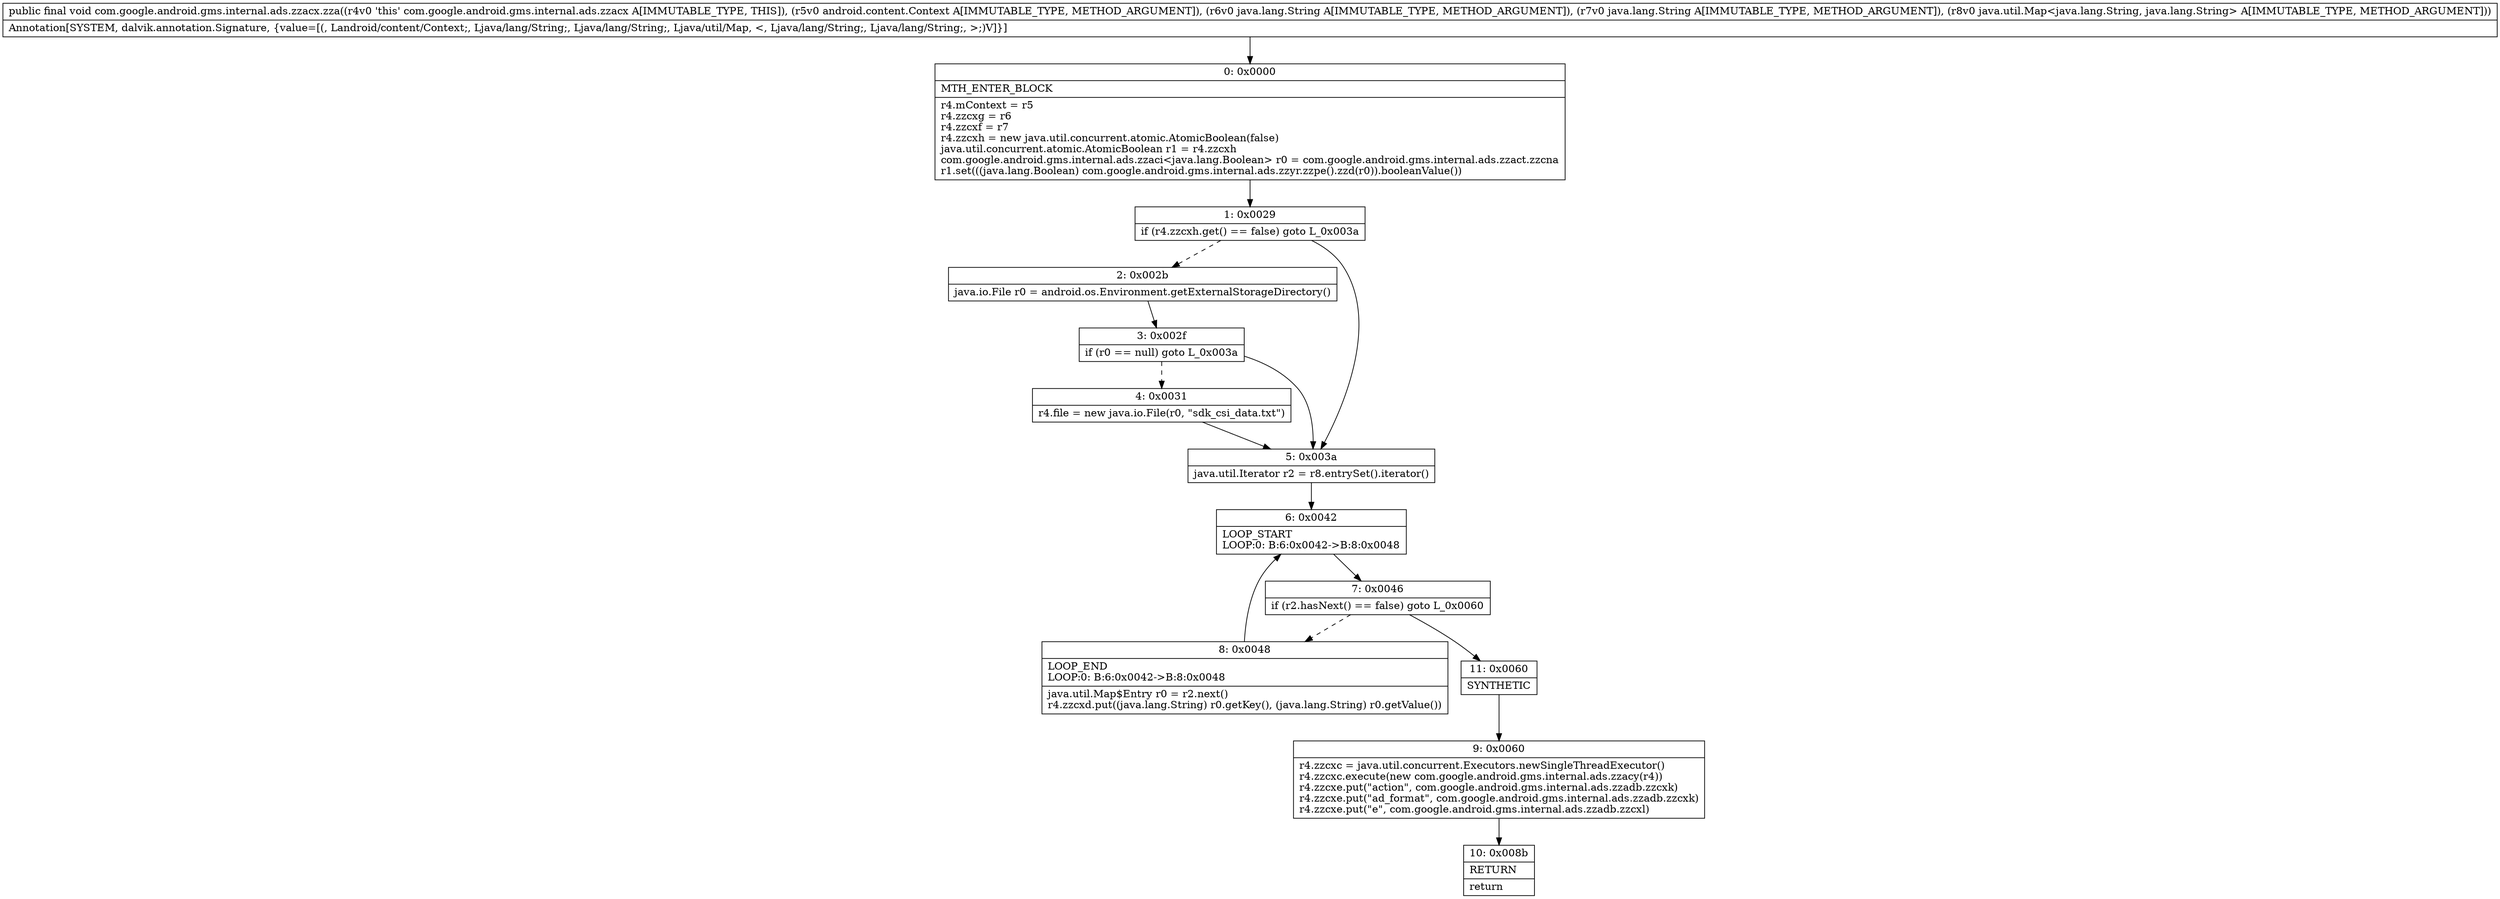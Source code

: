 digraph "CFG forcom.google.android.gms.internal.ads.zzacx.zza(Landroid\/content\/Context;Ljava\/lang\/String;Ljava\/lang\/String;Ljava\/util\/Map;)V" {
Node_0 [shape=record,label="{0\:\ 0x0000|MTH_ENTER_BLOCK\l|r4.mContext = r5\lr4.zzcxg = r6\lr4.zzcxf = r7\lr4.zzcxh = new java.util.concurrent.atomic.AtomicBoolean(false)\ljava.util.concurrent.atomic.AtomicBoolean r1 = r4.zzcxh\lcom.google.android.gms.internal.ads.zzaci\<java.lang.Boolean\> r0 = com.google.android.gms.internal.ads.zzact.zzcna\lr1.set(((java.lang.Boolean) com.google.android.gms.internal.ads.zzyr.zzpe().zzd(r0)).booleanValue())\l}"];
Node_1 [shape=record,label="{1\:\ 0x0029|if (r4.zzcxh.get() == false) goto L_0x003a\l}"];
Node_2 [shape=record,label="{2\:\ 0x002b|java.io.File r0 = android.os.Environment.getExternalStorageDirectory()\l}"];
Node_3 [shape=record,label="{3\:\ 0x002f|if (r0 == null) goto L_0x003a\l}"];
Node_4 [shape=record,label="{4\:\ 0x0031|r4.file = new java.io.File(r0, \"sdk_csi_data.txt\")\l}"];
Node_5 [shape=record,label="{5\:\ 0x003a|java.util.Iterator r2 = r8.entrySet().iterator()\l}"];
Node_6 [shape=record,label="{6\:\ 0x0042|LOOP_START\lLOOP:0: B:6:0x0042\-\>B:8:0x0048\l}"];
Node_7 [shape=record,label="{7\:\ 0x0046|if (r2.hasNext() == false) goto L_0x0060\l}"];
Node_8 [shape=record,label="{8\:\ 0x0048|LOOP_END\lLOOP:0: B:6:0x0042\-\>B:8:0x0048\l|java.util.Map$Entry r0 = r2.next()\lr4.zzcxd.put((java.lang.String) r0.getKey(), (java.lang.String) r0.getValue())\l}"];
Node_9 [shape=record,label="{9\:\ 0x0060|r4.zzcxc = java.util.concurrent.Executors.newSingleThreadExecutor()\lr4.zzcxc.execute(new com.google.android.gms.internal.ads.zzacy(r4))\lr4.zzcxe.put(\"action\", com.google.android.gms.internal.ads.zzadb.zzcxk)\lr4.zzcxe.put(\"ad_format\", com.google.android.gms.internal.ads.zzadb.zzcxk)\lr4.zzcxe.put(\"e\", com.google.android.gms.internal.ads.zzadb.zzcxl)\l}"];
Node_10 [shape=record,label="{10\:\ 0x008b|RETURN\l|return\l}"];
Node_11 [shape=record,label="{11\:\ 0x0060|SYNTHETIC\l}"];
MethodNode[shape=record,label="{public final void com.google.android.gms.internal.ads.zzacx.zza((r4v0 'this' com.google.android.gms.internal.ads.zzacx A[IMMUTABLE_TYPE, THIS]), (r5v0 android.content.Context A[IMMUTABLE_TYPE, METHOD_ARGUMENT]), (r6v0 java.lang.String A[IMMUTABLE_TYPE, METHOD_ARGUMENT]), (r7v0 java.lang.String A[IMMUTABLE_TYPE, METHOD_ARGUMENT]), (r8v0 java.util.Map\<java.lang.String, java.lang.String\> A[IMMUTABLE_TYPE, METHOD_ARGUMENT]))  | Annotation[SYSTEM, dalvik.annotation.Signature, \{value=[(, Landroid\/content\/Context;, Ljava\/lang\/String;, Ljava\/lang\/String;, Ljava\/util\/Map, \<, Ljava\/lang\/String;, Ljava\/lang\/String;, \>;)V]\}]\l}"];
MethodNode -> Node_0;
Node_0 -> Node_1;
Node_1 -> Node_2[style=dashed];
Node_1 -> Node_5;
Node_2 -> Node_3;
Node_3 -> Node_4[style=dashed];
Node_3 -> Node_5;
Node_4 -> Node_5;
Node_5 -> Node_6;
Node_6 -> Node_7;
Node_7 -> Node_8[style=dashed];
Node_7 -> Node_11;
Node_8 -> Node_6;
Node_9 -> Node_10;
Node_11 -> Node_9;
}


